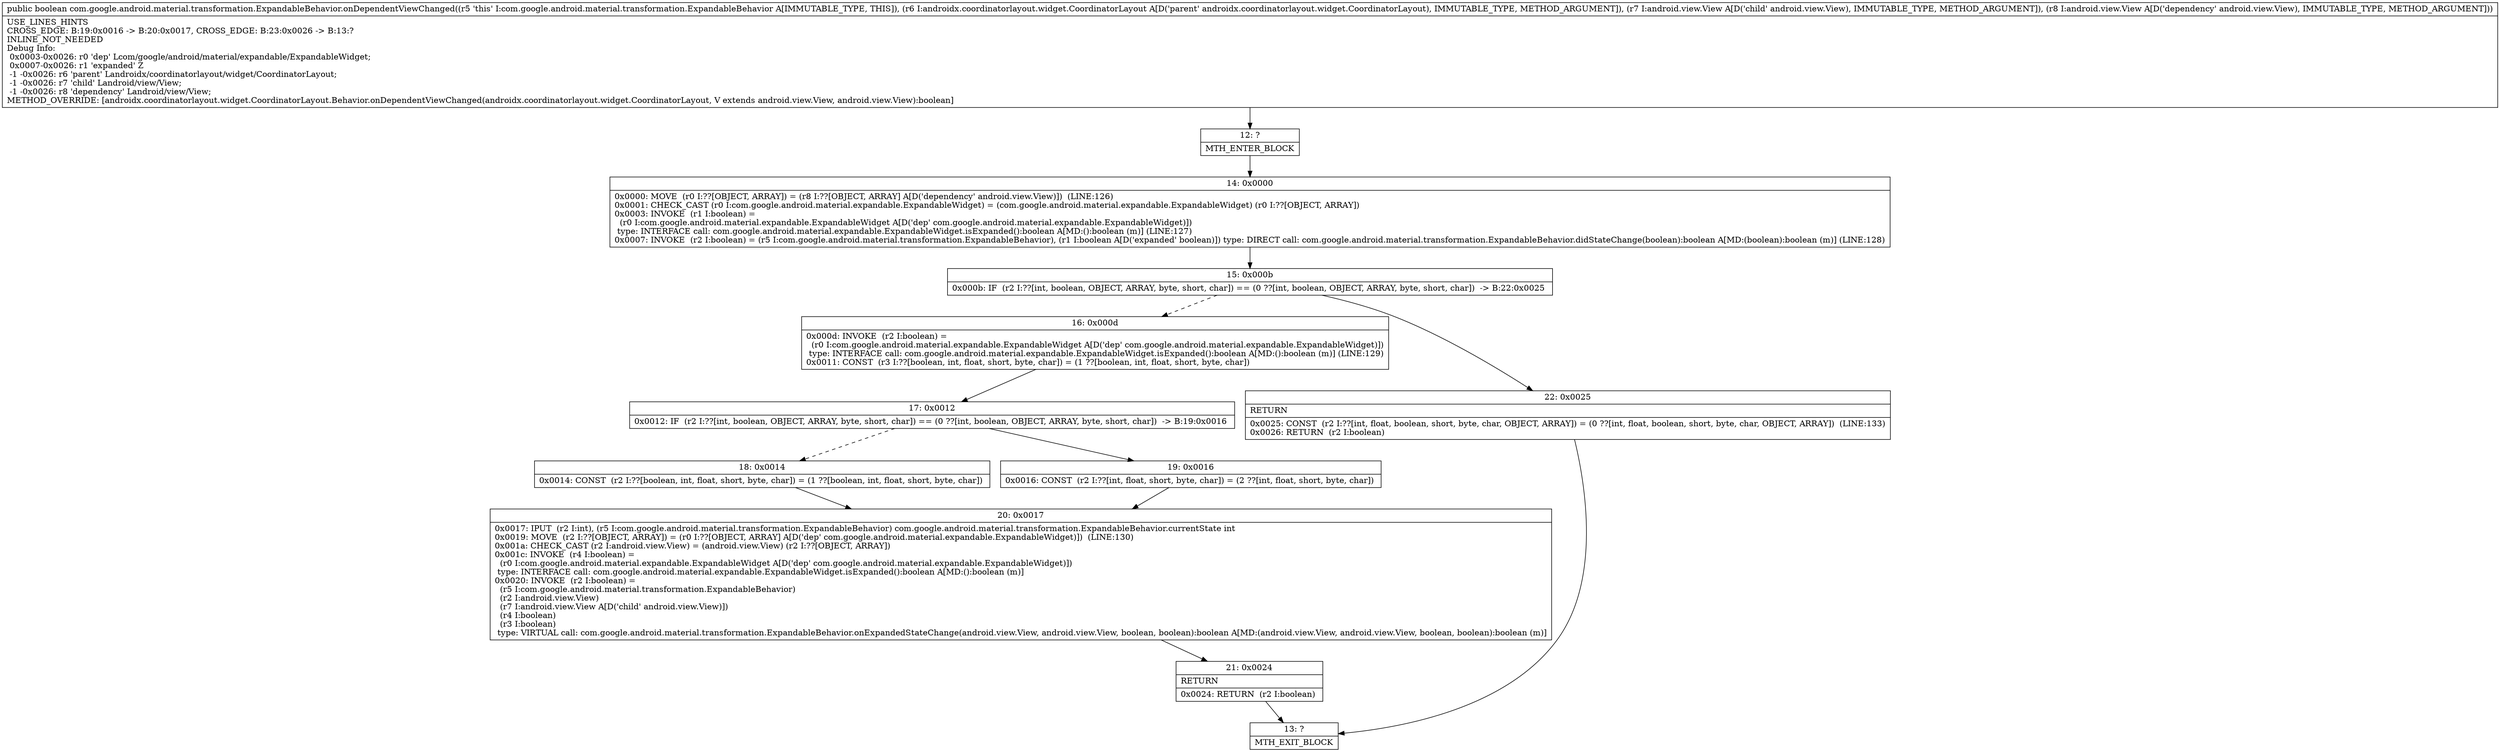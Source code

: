 digraph "CFG forcom.google.android.material.transformation.ExpandableBehavior.onDependentViewChanged(Landroidx\/coordinatorlayout\/widget\/CoordinatorLayout;Landroid\/view\/View;Landroid\/view\/View;)Z" {
Node_12 [shape=record,label="{12\:\ ?|MTH_ENTER_BLOCK\l}"];
Node_14 [shape=record,label="{14\:\ 0x0000|0x0000: MOVE  (r0 I:??[OBJECT, ARRAY]) = (r8 I:??[OBJECT, ARRAY] A[D('dependency' android.view.View)])  (LINE:126)\l0x0001: CHECK_CAST (r0 I:com.google.android.material.expandable.ExpandableWidget) = (com.google.android.material.expandable.ExpandableWidget) (r0 I:??[OBJECT, ARRAY]) \l0x0003: INVOKE  (r1 I:boolean) = \l  (r0 I:com.google.android.material.expandable.ExpandableWidget A[D('dep' com.google.android.material.expandable.ExpandableWidget)])\l type: INTERFACE call: com.google.android.material.expandable.ExpandableWidget.isExpanded():boolean A[MD:():boolean (m)] (LINE:127)\l0x0007: INVOKE  (r2 I:boolean) = (r5 I:com.google.android.material.transformation.ExpandableBehavior), (r1 I:boolean A[D('expanded' boolean)]) type: DIRECT call: com.google.android.material.transformation.ExpandableBehavior.didStateChange(boolean):boolean A[MD:(boolean):boolean (m)] (LINE:128)\l}"];
Node_15 [shape=record,label="{15\:\ 0x000b|0x000b: IF  (r2 I:??[int, boolean, OBJECT, ARRAY, byte, short, char]) == (0 ??[int, boolean, OBJECT, ARRAY, byte, short, char])  \-\> B:22:0x0025 \l}"];
Node_16 [shape=record,label="{16\:\ 0x000d|0x000d: INVOKE  (r2 I:boolean) = \l  (r0 I:com.google.android.material.expandable.ExpandableWidget A[D('dep' com.google.android.material.expandable.ExpandableWidget)])\l type: INTERFACE call: com.google.android.material.expandable.ExpandableWidget.isExpanded():boolean A[MD:():boolean (m)] (LINE:129)\l0x0011: CONST  (r3 I:??[boolean, int, float, short, byte, char]) = (1 ??[boolean, int, float, short, byte, char]) \l}"];
Node_17 [shape=record,label="{17\:\ 0x0012|0x0012: IF  (r2 I:??[int, boolean, OBJECT, ARRAY, byte, short, char]) == (0 ??[int, boolean, OBJECT, ARRAY, byte, short, char])  \-\> B:19:0x0016 \l}"];
Node_18 [shape=record,label="{18\:\ 0x0014|0x0014: CONST  (r2 I:??[boolean, int, float, short, byte, char]) = (1 ??[boolean, int, float, short, byte, char]) \l}"];
Node_20 [shape=record,label="{20\:\ 0x0017|0x0017: IPUT  (r2 I:int), (r5 I:com.google.android.material.transformation.ExpandableBehavior) com.google.android.material.transformation.ExpandableBehavior.currentState int \l0x0019: MOVE  (r2 I:??[OBJECT, ARRAY]) = (r0 I:??[OBJECT, ARRAY] A[D('dep' com.google.android.material.expandable.ExpandableWidget)])  (LINE:130)\l0x001a: CHECK_CAST (r2 I:android.view.View) = (android.view.View) (r2 I:??[OBJECT, ARRAY]) \l0x001c: INVOKE  (r4 I:boolean) = \l  (r0 I:com.google.android.material.expandable.ExpandableWidget A[D('dep' com.google.android.material.expandable.ExpandableWidget)])\l type: INTERFACE call: com.google.android.material.expandable.ExpandableWidget.isExpanded():boolean A[MD:():boolean (m)]\l0x0020: INVOKE  (r2 I:boolean) = \l  (r5 I:com.google.android.material.transformation.ExpandableBehavior)\l  (r2 I:android.view.View)\l  (r7 I:android.view.View A[D('child' android.view.View)])\l  (r4 I:boolean)\l  (r3 I:boolean)\l type: VIRTUAL call: com.google.android.material.transformation.ExpandableBehavior.onExpandedStateChange(android.view.View, android.view.View, boolean, boolean):boolean A[MD:(android.view.View, android.view.View, boolean, boolean):boolean (m)]\l}"];
Node_21 [shape=record,label="{21\:\ 0x0024|RETURN\l|0x0024: RETURN  (r2 I:boolean) \l}"];
Node_13 [shape=record,label="{13\:\ ?|MTH_EXIT_BLOCK\l}"];
Node_19 [shape=record,label="{19\:\ 0x0016|0x0016: CONST  (r2 I:??[int, float, short, byte, char]) = (2 ??[int, float, short, byte, char]) \l}"];
Node_22 [shape=record,label="{22\:\ 0x0025|RETURN\l|0x0025: CONST  (r2 I:??[int, float, boolean, short, byte, char, OBJECT, ARRAY]) = (0 ??[int, float, boolean, short, byte, char, OBJECT, ARRAY])  (LINE:133)\l0x0026: RETURN  (r2 I:boolean) \l}"];
MethodNode[shape=record,label="{public boolean com.google.android.material.transformation.ExpandableBehavior.onDependentViewChanged((r5 'this' I:com.google.android.material.transformation.ExpandableBehavior A[IMMUTABLE_TYPE, THIS]), (r6 I:androidx.coordinatorlayout.widget.CoordinatorLayout A[D('parent' androidx.coordinatorlayout.widget.CoordinatorLayout), IMMUTABLE_TYPE, METHOD_ARGUMENT]), (r7 I:android.view.View A[D('child' android.view.View), IMMUTABLE_TYPE, METHOD_ARGUMENT]), (r8 I:android.view.View A[D('dependency' android.view.View), IMMUTABLE_TYPE, METHOD_ARGUMENT]))  | USE_LINES_HINTS\lCROSS_EDGE: B:19:0x0016 \-\> B:20:0x0017, CROSS_EDGE: B:23:0x0026 \-\> B:13:?\lINLINE_NOT_NEEDED\lDebug Info:\l  0x0003\-0x0026: r0 'dep' Lcom\/google\/android\/material\/expandable\/ExpandableWidget;\l  0x0007\-0x0026: r1 'expanded' Z\l  \-1 \-0x0026: r6 'parent' Landroidx\/coordinatorlayout\/widget\/CoordinatorLayout;\l  \-1 \-0x0026: r7 'child' Landroid\/view\/View;\l  \-1 \-0x0026: r8 'dependency' Landroid\/view\/View;\lMETHOD_OVERRIDE: [androidx.coordinatorlayout.widget.CoordinatorLayout.Behavior.onDependentViewChanged(androidx.coordinatorlayout.widget.CoordinatorLayout, V extends android.view.View, android.view.View):boolean]\l}"];
MethodNode -> Node_12;Node_12 -> Node_14;
Node_14 -> Node_15;
Node_15 -> Node_16[style=dashed];
Node_15 -> Node_22;
Node_16 -> Node_17;
Node_17 -> Node_18[style=dashed];
Node_17 -> Node_19;
Node_18 -> Node_20;
Node_20 -> Node_21;
Node_21 -> Node_13;
Node_19 -> Node_20;
Node_22 -> Node_13;
}

